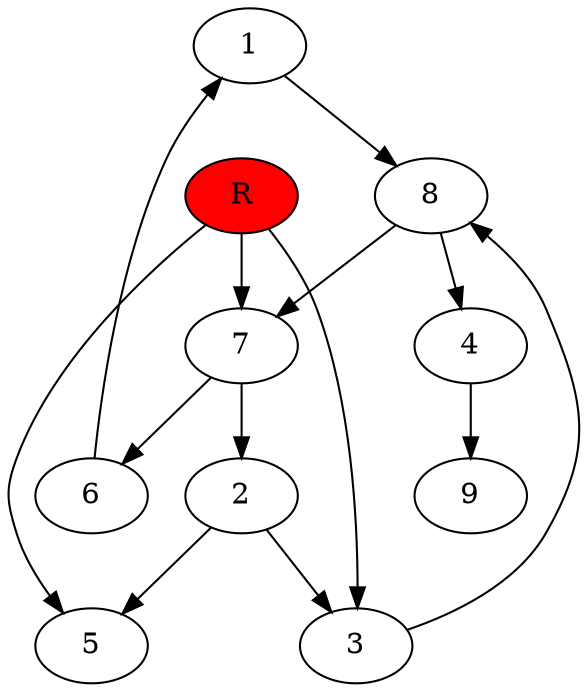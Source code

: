 digraph prb5563 {
	1
	2
	3
	4
	5
	6
	7
	8
	R [fillcolor="#ff0000" style=filled]
	1 -> 8
	2 -> 3
	2 -> 5
	3 -> 8
	4 -> 9
	6 -> 1
	7 -> 2
	7 -> 6
	8 -> 4
	8 -> 7
	R -> 3
	R -> 5
	R -> 7
}
